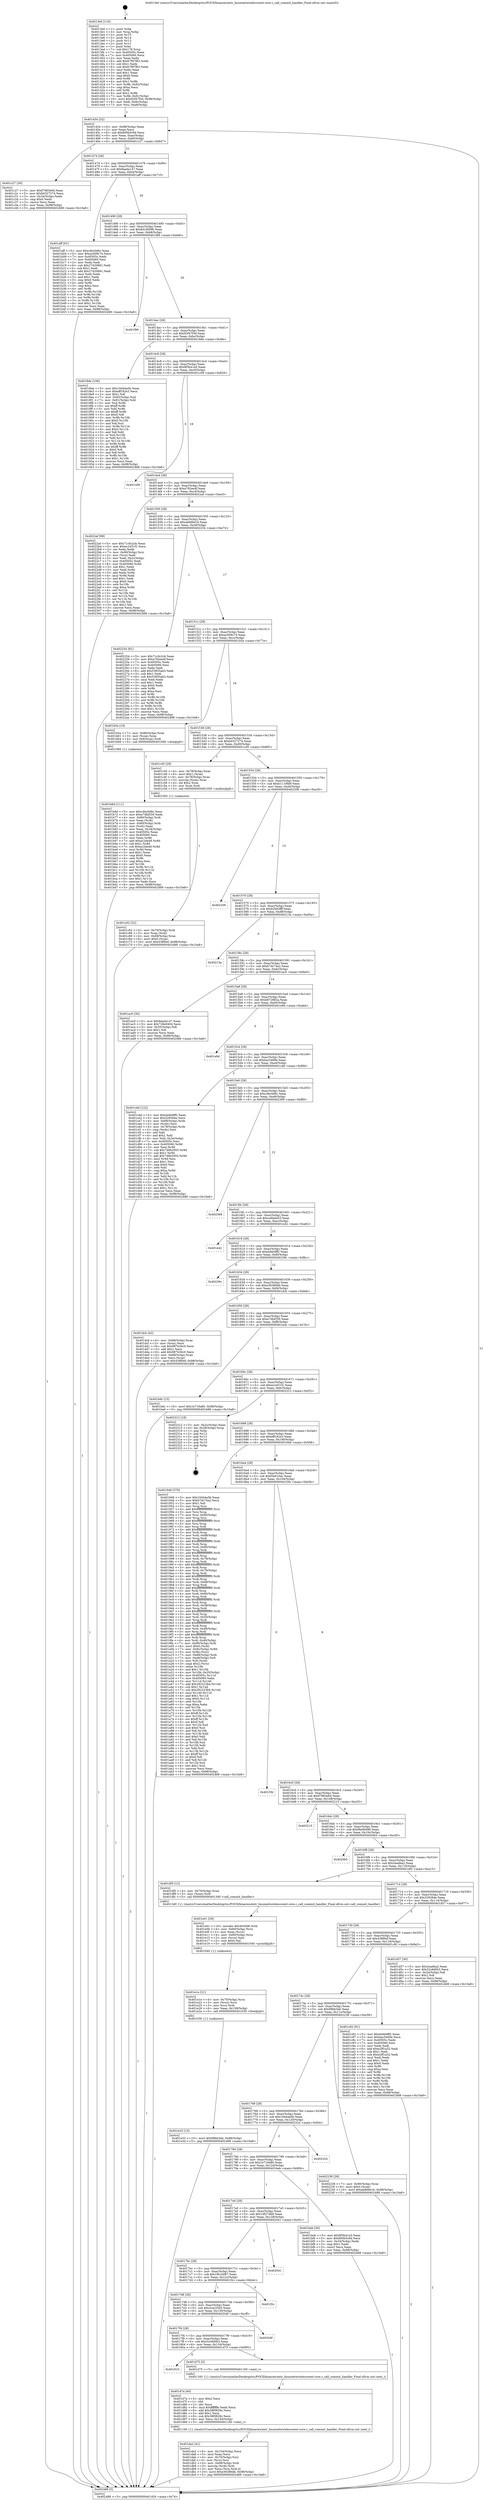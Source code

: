 digraph "0x4013e0" {
  label = "0x4013e0 (/mnt/c/Users/mathe/Desktop/tcc/POCII/binaries/extr_linuxnetwirelesswext-core.c_call_commit_handler_Final-ollvm.out::main(0))"
  labelloc = "t"
  node[shape=record]

  Entry [label="",width=0.3,height=0.3,shape=circle,fillcolor=black,style=filled]
  "0x401454" [label="{
     0x401454 [32]\l
     | [instrs]\l
     &nbsp;&nbsp;0x401454 \<+6\>: mov -0x98(%rbp),%eax\l
     &nbsp;&nbsp;0x40145a \<+2\>: mov %eax,%ecx\l
     &nbsp;&nbsp;0x40145c \<+6\>: sub $0x800b5c9d,%ecx\l
     &nbsp;&nbsp;0x401462 \<+6\>: mov %eax,-0xac(%rbp)\l
     &nbsp;&nbsp;0x401468 \<+6\>: mov %ecx,-0xb0(%rbp)\l
     &nbsp;&nbsp;0x40146e \<+6\>: je 0000000000401c27 \<main+0x847\>\l
  }"]
  "0x401c27" [label="{
     0x401c27 [30]\l
     | [instrs]\l
     &nbsp;&nbsp;0x401c27 \<+5\>: mov $0xf7983e64,%eax\l
     &nbsp;&nbsp;0x401c2c \<+5\>: mov $0xb0327274,%ecx\l
     &nbsp;&nbsp;0x401c31 \<+3\>: mov -0x34(%rbp),%edx\l
     &nbsp;&nbsp;0x401c34 \<+3\>: cmp $0x0,%edx\l
     &nbsp;&nbsp;0x401c37 \<+3\>: cmove %ecx,%eax\l
     &nbsp;&nbsp;0x401c3a \<+6\>: mov %eax,-0x98(%rbp)\l
     &nbsp;&nbsp;0x401c40 \<+5\>: jmp 0000000000402488 \<main+0x10a8\>\l
  }"]
  "0x401474" [label="{
     0x401474 [28]\l
     | [instrs]\l
     &nbsp;&nbsp;0x401474 \<+5\>: jmp 0000000000401479 \<main+0x99\>\l
     &nbsp;&nbsp;0x401479 \<+6\>: mov -0xac(%rbp),%eax\l
     &nbsp;&nbsp;0x40147f \<+5\>: sub $0x8aada147,%eax\l
     &nbsp;&nbsp;0x401484 \<+6\>: mov %eax,-0xb4(%rbp)\l
     &nbsp;&nbsp;0x40148a \<+6\>: je 0000000000401aff \<main+0x71f\>\l
  }"]
  Exit [label="",width=0.3,height=0.3,shape=circle,fillcolor=black,style=filled,peripheries=2]
  "0x401aff" [label="{
     0x401aff [91]\l
     | [instrs]\l
     &nbsp;&nbsp;0x401aff \<+5\>: mov $0xc4bc0d6c,%eax\l
     &nbsp;&nbsp;0x401b04 \<+5\>: mov $0xac009c74,%ecx\l
     &nbsp;&nbsp;0x401b09 \<+7\>: mov 0x40505c,%edx\l
     &nbsp;&nbsp;0x401b10 \<+7\>: mov 0x405060,%esi\l
     &nbsp;&nbsp;0x401b17 \<+2\>: mov %edx,%edi\l
     &nbsp;&nbsp;0x401b19 \<+6\>: sub $0x27420891,%edi\l
     &nbsp;&nbsp;0x401b1f \<+3\>: sub $0x1,%edi\l
     &nbsp;&nbsp;0x401b22 \<+6\>: add $0x27420891,%edi\l
     &nbsp;&nbsp;0x401b28 \<+3\>: imul %edi,%edx\l
     &nbsp;&nbsp;0x401b2b \<+3\>: and $0x1,%edx\l
     &nbsp;&nbsp;0x401b2e \<+3\>: cmp $0x0,%edx\l
     &nbsp;&nbsp;0x401b31 \<+4\>: sete %r8b\l
     &nbsp;&nbsp;0x401b35 \<+3\>: cmp $0xa,%esi\l
     &nbsp;&nbsp;0x401b38 \<+4\>: setl %r9b\l
     &nbsp;&nbsp;0x401b3c \<+3\>: mov %r8b,%r10b\l
     &nbsp;&nbsp;0x401b3f \<+3\>: and %r9b,%r10b\l
     &nbsp;&nbsp;0x401b42 \<+3\>: xor %r9b,%r8b\l
     &nbsp;&nbsp;0x401b45 \<+3\>: or %r8b,%r10b\l
     &nbsp;&nbsp;0x401b48 \<+4\>: test $0x1,%r10b\l
     &nbsp;&nbsp;0x401b4c \<+3\>: cmovne %ecx,%eax\l
     &nbsp;&nbsp;0x401b4f \<+6\>: mov %eax,-0x98(%rbp)\l
     &nbsp;&nbsp;0x401b55 \<+5\>: jmp 0000000000402488 \<main+0x10a8\>\l
  }"]
  "0x401490" [label="{
     0x401490 [28]\l
     | [instrs]\l
     &nbsp;&nbsp;0x401490 \<+5\>: jmp 0000000000401495 \<main+0xb5\>\l
     &nbsp;&nbsp;0x401495 \<+6\>: mov -0xac(%rbp),%eax\l
     &nbsp;&nbsp;0x40149b \<+5\>: sub $0x8d1800f6,%eax\l
     &nbsp;&nbsp;0x4014a0 \<+6\>: mov %eax,-0xb8(%rbp)\l
     &nbsp;&nbsp;0x4014a6 \<+6\>: je 0000000000401f96 \<main+0xbb6\>\l
  }"]
  "0x401e33" [label="{
     0x401e33 [15]\l
     | [instrs]\l
     &nbsp;&nbsp;0x401e33 \<+10\>: movl $0x99bb3ab,-0x98(%rbp)\l
     &nbsp;&nbsp;0x401e3d \<+5\>: jmp 0000000000402488 \<main+0x10a8\>\l
  }"]
  "0x401f96" [label="{
     0x401f96\l
  }", style=dashed]
  "0x4014ac" [label="{
     0x4014ac [28]\l
     | [instrs]\l
     &nbsp;&nbsp;0x4014ac \<+5\>: jmp 00000000004014b1 \<main+0xd1\>\l
     &nbsp;&nbsp;0x4014b1 \<+6\>: mov -0xac(%rbp),%eax\l
     &nbsp;&nbsp;0x4014b7 \<+5\>: sub $0x92f47f3d,%eax\l
     &nbsp;&nbsp;0x4014bc \<+6\>: mov %eax,-0xbc(%rbp)\l
     &nbsp;&nbsp;0x4014c2 \<+6\>: je 00000000004018de \<main+0x4fe\>\l
  }"]
  "0x401e1e" [label="{
     0x401e1e [21]\l
     | [instrs]\l
     &nbsp;&nbsp;0x401e1e \<+4\>: mov -0x70(%rbp),%rcx\l
     &nbsp;&nbsp;0x401e22 \<+3\>: mov (%rcx),%rcx\l
     &nbsp;&nbsp;0x401e25 \<+3\>: mov %rcx,%rdi\l
     &nbsp;&nbsp;0x401e28 \<+6\>: mov %eax,-0x158(%rbp)\l
     &nbsp;&nbsp;0x401e2e \<+5\>: call 0000000000401030 \<free@plt\>\l
     | [calls]\l
     &nbsp;&nbsp;0x401030 \{1\} (unknown)\l
  }"]
  "0x4018de" [label="{
     0x4018de [106]\l
     | [instrs]\l
     &nbsp;&nbsp;0x4018de \<+5\>: mov $0x10d44a5b,%eax\l
     &nbsp;&nbsp;0x4018e3 \<+5\>: mov $0xeff182e3,%ecx\l
     &nbsp;&nbsp;0x4018e8 \<+2\>: mov $0x1,%dl\l
     &nbsp;&nbsp;0x4018ea \<+7\>: mov -0x92(%rbp),%sil\l
     &nbsp;&nbsp;0x4018f1 \<+7\>: mov -0x91(%rbp),%dil\l
     &nbsp;&nbsp;0x4018f8 \<+3\>: mov %sil,%r8b\l
     &nbsp;&nbsp;0x4018fb \<+4\>: xor $0xff,%r8b\l
     &nbsp;&nbsp;0x4018ff \<+3\>: mov %dil,%r9b\l
     &nbsp;&nbsp;0x401902 \<+4\>: xor $0xff,%r9b\l
     &nbsp;&nbsp;0x401906 \<+3\>: xor $0x0,%dl\l
     &nbsp;&nbsp;0x401909 \<+3\>: mov %r8b,%r10b\l
     &nbsp;&nbsp;0x40190c \<+4\>: and $0x0,%r10b\l
     &nbsp;&nbsp;0x401910 \<+3\>: and %dl,%sil\l
     &nbsp;&nbsp;0x401913 \<+3\>: mov %r9b,%r11b\l
     &nbsp;&nbsp;0x401916 \<+4\>: and $0x0,%r11b\l
     &nbsp;&nbsp;0x40191a \<+3\>: and %dl,%dil\l
     &nbsp;&nbsp;0x40191d \<+3\>: or %sil,%r10b\l
     &nbsp;&nbsp;0x401920 \<+3\>: or %dil,%r11b\l
     &nbsp;&nbsp;0x401923 \<+3\>: xor %r11b,%r10b\l
     &nbsp;&nbsp;0x401926 \<+3\>: or %r9b,%r8b\l
     &nbsp;&nbsp;0x401929 \<+4\>: xor $0xff,%r8b\l
     &nbsp;&nbsp;0x40192d \<+3\>: or $0x0,%dl\l
     &nbsp;&nbsp;0x401930 \<+3\>: and %dl,%r8b\l
     &nbsp;&nbsp;0x401933 \<+3\>: or %r8b,%r10b\l
     &nbsp;&nbsp;0x401936 \<+4\>: test $0x1,%r10b\l
     &nbsp;&nbsp;0x40193a \<+3\>: cmovne %ecx,%eax\l
     &nbsp;&nbsp;0x40193d \<+6\>: mov %eax,-0x98(%rbp)\l
     &nbsp;&nbsp;0x401943 \<+5\>: jmp 0000000000402488 \<main+0x10a8\>\l
  }"]
  "0x4014c8" [label="{
     0x4014c8 [28]\l
     | [instrs]\l
     &nbsp;&nbsp;0x4014c8 \<+5\>: jmp 00000000004014cd \<main+0xed\>\l
     &nbsp;&nbsp;0x4014cd \<+6\>: mov -0xac(%rbp),%eax\l
     &nbsp;&nbsp;0x4014d3 \<+5\>: sub $0x9f3b41a5,%eax\l
     &nbsp;&nbsp;0x4014d8 \<+6\>: mov %eax,-0xc0(%rbp)\l
     &nbsp;&nbsp;0x4014de \<+6\>: je 0000000000401c09 \<main+0x829\>\l
  }"]
  "0x402488" [label="{
     0x402488 [5]\l
     | [instrs]\l
     &nbsp;&nbsp;0x402488 \<+5\>: jmp 0000000000401454 \<main+0x74\>\l
  }"]
  "0x4013e0" [label="{
     0x4013e0 [116]\l
     | [instrs]\l
     &nbsp;&nbsp;0x4013e0 \<+1\>: push %rbp\l
     &nbsp;&nbsp;0x4013e1 \<+3\>: mov %rsp,%rbp\l
     &nbsp;&nbsp;0x4013e4 \<+2\>: push %r15\l
     &nbsp;&nbsp;0x4013e6 \<+2\>: push %r14\l
     &nbsp;&nbsp;0x4013e8 \<+2\>: push %r13\l
     &nbsp;&nbsp;0x4013ea \<+2\>: push %r12\l
     &nbsp;&nbsp;0x4013ec \<+1\>: push %rbx\l
     &nbsp;&nbsp;0x4013ed \<+7\>: sub $0x178,%rsp\l
     &nbsp;&nbsp;0x4013f4 \<+7\>: mov 0x40505c,%eax\l
     &nbsp;&nbsp;0x4013fb \<+7\>: mov 0x405060,%ecx\l
     &nbsp;&nbsp;0x401402 \<+2\>: mov %eax,%edx\l
     &nbsp;&nbsp;0x401404 \<+6\>: add $0xb7f97f63,%edx\l
     &nbsp;&nbsp;0x40140a \<+3\>: sub $0x1,%edx\l
     &nbsp;&nbsp;0x40140d \<+6\>: sub $0xb7f97f63,%edx\l
     &nbsp;&nbsp;0x401413 \<+3\>: imul %edx,%eax\l
     &nbsp;&nbsp;0x401416 \<+3\>: and $0x1,%eax\l
     &nbsp;&nbsp;0x401419 \<+3\>: cmp $0x0,%eax\l
     &nbsp;&nbsp;0x40141c \<+4\>: sete %r8b\l
     &nbsp;&nbsp;0x401420 \<+4\>: and $0x1,%r8b\l
     &nbsp;&nbsp;0x401424 \<+7\>: mov %r8b,-0x92(%rbp)\l
     &nbsp;&nbsp;0x40142b \<+3\>: cmp $0xa,%ecx\l
     &nbsp;&nbsp;0x40142e \<+4\>: setl %r8b\l
     &nbsp;&nbsp;0x401432 \<+4\>: and $0x1,%r8b\l
     &nbsp;&nbsp;0x401436 \<+7\>: mov %r8b,-0x91(%rbp)\l
     &nbsp;&nbsp;0x40143d \<+10\>: movl $0x92f47f3d,-0x98(%rbp)\l
     &nbsp;&nbsp;0x401447 \<+6\>: mov %edi,-0x9c(%rbp)\l
     &nbsp;&nbsp;0x40144d \<+7\>: mov %rsi,-0xa8(%rbp)\l
  }"]
  "0x401e01" [label="{
     0x401e01 [29]\l
     | [instrs]\l
     &nbsp;&nbsp;0x401e01 \<+10\>: movabs $0x4030d6,%rdi\l
     &nbsp;&nbsp;0x401e0b \<+4\>: mov -0x60(%rbp),%rcx\l
     &nbsp;&nbsp;0x401e0f \<+2\>: mov %eax,(%rcx)\l
     &nbsp;&nbsp;0x401e11 \<+4\>: mov -0x60(%rbp),%rcx\l
     &nbsp;&nbsp;0x401e15 \<+2\>: mov (%rcx),%esi\l
     &nbsp;&nbsp;0x401e17 \<+2\>: mov $0x0,%al\l
     &nbsp;&nbsp;0x401e19 \<+5\>: call 0000000000401040 \<printf@plt\>\l
     | [calls]\l
     &nbsp;&nbsp;0x401040 \{1\} (unknown)\l
  }"]
  "0x401c09" [label="{
     0x401c09\l
  }", style=dashed]
  "0x4014e4" [label="{
     0x4014e4 [28]\l
     | [instrs]\l
     &nbsp;&nbsp;0x4014e4 \<+5\>: jmp 00000000004014e9 \<main+0x109\>\l
     &nbsp;&nbsp;0x4014e9 \<+6\>: mov -0xac(%rbp),%eax\l
     &nbsp;&nbsp;0x4014ef \<+5\>: sub $0xa792ee4f,%eax\l
     &nbsp;&nbsp;0x4014f4 \<+6\>: mov %eax,-0xc4(%rbp)\l
     &nbsp;&nbsp;0x4014fa \<+6\>: je 00000000004022af \<main+0xecf\>\l
  }"]
  "0x401da2" [label="{
     0x401da2 [41]\l
     | [instrs]\l
     &nbsp;&nbsp;0x401da2 \<+6\>: mov -0x154(%rbp),%ecx\l
     &nbsp;&nbsp;0x401da8 \<+3\>: imul %eax,%ecx\l
     &nbsp;&nbsp;0x401dab \<+4\>: mov -0x70(%rbp),%rsi\l
     &nbsp;&nbsp;0x401daf \<+3\>: mov (%rsi),%rsi\l
     &nbsp;&nbsp;0x401db2 \<+4\>: mov -0x68(%rbp),%rdi\l
     &nbsp;&nbsp;0x401db6 \<+3\>: movslq (%rdi),%rdi\l
     &nbsp;&nbsp;0x401db9 \<+3\>: mov %ecx,(%rsi,%rdi,4)\l
     &nbsp;&nbsp;0x401dbc \<+10\>: movl $0xe36386db,-0x98(%rbp)\l
     &nbsp;&nbsp;0x401dc6 \<+5\>: jmp 0000000000402488 \<main+0x10a8\>\l
  }"]
  "0x4022af" [label="{
     0x4022af [99]\l
     | [instrs]\l
     &nbsp;&nbsp;0x4022af \<+5\>: mov $0x71c0c2cb,%eax\l
     &nbsp;&nbsp;0x4022b4 \<+5\>: mov $0xec2451f1,%ecx\l
     &nbsp;&nbsp;0x4022b9 \<+2\>: xor %edx,%edx\l
     &nbsp;&nbsp;0x4022bb \<+7\>: mov -0x90(%rbp),%rsi\l
     &nbsp;&nbsp;0x4022c2 \<+2\>: mov (%rsi),%edi\l
     &nbsp;&nbsp;0x4022c4 \<+3\>: mov %edi,-0x2c(%rbp)\l
     &nbsp;&nbsp;0x4022c7 \<+7\>: mov 0x40505c,%edi\l
     &nbsp;&nbsp;0x4022ce \<+8\>: mov 0x405060,%r8d\l
     &nbsp;&nbsp;0x4022d6 \<+3\>: sub $0x1,%edx\l
     &nbsp;&nbsp;0x4022d9 \<+3\>: mov %edi,%r9d\l
     &nbsp;&nbsp;0x4022dc \<+3\>: add %edx,%r9d\l
     &nbsp;&nbsp;0x4022df \<+4\>: imul %r9d,%edi\l
     &nbsp;&nbsp;0x4022e3 \<+3\>: and $0x1,%edi\l
     &nbsp;&nbsp;0x4022e6 \<+3\>: cmp $0x0,%edi\l
     &nbsp;&nbsp;0x4022e9 \<+4\>: sete %r10b\l
     &nbsp;&nbsp;0x4022ed \<+4\>: cmp $0xa,%r8d\l
     &nbsp;&nbsp;0x4022f1 \<+4\>: setl %r11b\l
     &nbsp;&nbsp;0x4022f5 \<+3\>: mov %r10b,%bl\l
     &nbsp;&nbsp;0x4022f8 \<+3\>: and %r11b,%bl\l
     &nbsp;&nbsp;0x4022fb \<+3\>: xor %r11b,%r10b\l
     &nbsp;&nbsp;0x4022fe \<+3\>: or %r10b,%bl\l
     &nbsp;&nbsp;0x402301 \<+3\>: test $0x1,%bl\l
     &nbsp;&nbsp;0x402304 \<+3\>: cmovne %ecx,%eax\l
     &nbsp;&nbsp;0x402307 \<+6\>: mov %eax,-0x98(%rbp)\l
     &nbsp;&nbsp;0x40230d \<+5\>: jmp 0000000000402488 \<main+0x10a8\>\l
  }"]
  "0x401500" [label="{
     0x401500 [28]\l
     | [instrs]\l
     &nbsp;&nbsp;0x401500 \<+5\>: jmp 0000000000401505 \<main+0x125\>\l
     &nbsp;&nbsp;0x401505 \<+6\>: mov -0xac(%rbp),%eax\l
     &nbsp;&nbsp;0x40150b \<+5\>: sub $0xab8d9e16,%eax\l
     &nbsp;&nbsp;0x401510 \<+6\>: mov %eax,-0xc8(%rbp)\l
     &nbsp;&nbsp;0x401516 \<+6\>: je 0000000000402254 \<main+0xe74\>\l
  }"]
  "0x401d7a" [label="{
     0x401d7a [40]\l
     | [instrs]\l
     &nbsp;&nbsp;0x401d7a \<+5\>: mov $0x2,%ecx\l
     &nbsp;&nbsp;0x401d7f \<+1\>: cltd\l
     &nbsp;&nbsp;0x401d80 \<+2\>: idiv %ecx\l
     &nbsp;&nbsp;0x401d82 \<+6\>: imul $0xfffffffe,%edx,%ecx\l
     &nbsp;&nbsp;0x401d88 \<+6\>: add $0x38f0829c,%ecx\l
     &nbsp;&nbsp;0x401d8e \<+3\>: add $0x1,%ecx\l
     &nbsp;&nbsp;0x401d91 \<+6\>: sub $0x38f0829c,%ecx\l
     &nbsp;&nbsp;0x401d97 \<+6\>: mov %ecx,-0x154(%rbp)\l
     &nbsp;&nbsp;0x401d9d \<+5\>: call 0000000000401160 \<next_i\>\l
     | [calls]\l
     &nbsp;&nbsp;0x401160 \{1\} (/mnt/c/Users/mathe/Desktop/tcc/POCII/binaries/extr_linuxnetwirelesswext-core.c_call_commit_handler_Final-ollvm.out::next_i)\l
  }"]
  "0x402254" [label="{
     0x402254 [91]\l
     | [instrs]\l
     &nbsp;&nbsp;0x402254 \<+5\>: mov $0x71c0c2cb,%eax\l
     &nbsp;&nbsp;0x402259 \<+5\>: mov $0xa792ee4f,%ecx\l
     &nbsp;&nbsp;0x40225e \<+7\>: mov 0x40505c,%edx\l
     &nbsp;&nbsp;0x402265 \<+7\>: mov 0x405060,%esi\l
     &nbsp;&nbsp;0x40226c \<+2\>: mov %edx,%edi\l
     &nbsp;&nbsp;0x40226e \<+6\>: add $0x53855ab3,%edi\l
     &nbsp;&nbsp;0x402274 \<+3\>: sub $0x1,%edi\l
     &nbsp;&nbsp;0x402277 \<+6\>: sub $0x53855ab3,%edi\l
     &nbsp;&nbsp;0x40227d \<+3\>: imul %edi,%edx\l
     &nbsp;&nbsp;0x402280 \<+3\>: and $0x1,%edx\l
     &nbsp;&nbsp;0x402283 \<+3\>: cmp $0x0,%edx\l
     &nbsp;&nbsp;0x402286 \<+4\>: sete %r8b\l
     &nbsp;&nbsp;0x40228a \<+3\>: cmp $0xa,%esi\l
     &nbsp;&nbsp;0x40228d \<+4\>: setl %r9b\l
     &nbsp;&nbsp;0x402291 \<+3\>: mov %r8b,%r10b\l
     &nbsp;&nbsp;0x402294 \<+3\>: and %r9b,%r10b\l
     &nbsp;&nbsp;0x402297 \<+3\>: xor %r9b,%r8b\l
     &nbsp;&nbsp;0x40229a \<+3\>: or %r8b,%r10b\l
     &nbsp;&nbsp;0x40229d \<+4\>: test $0x1,%r10b\l
     &nbsp;&nbsp;0x4022a1 \<+3\>: cmovne %ecx,%eax\l
     &nbsp;&nbsp;0x4022a4 \<+6\>: mov %eax,-0x98(%rbp)\l
     &nbsp;&nbsp;0x4022aa \<+5\>: jmp 0000000000402488 \<main+0x10a8\>\l
  }"]
  "0x40151c" [label="{
     0x40151c [28]\l
     | [instrs]\l
     &nbsp;&nbsp;0x40151c \<+5\>: jmp 0000000000401521 \<main+0x141\>\l
     &nbsp;&nbsp;0x401521 \<+6\>: mov -0xac(%rbp),%eax\l
     &nbsp;&nbsp;0x401527 \<+5\>: sub $0xac009c74,%eax\l
     &nbsp;&nbsp;0x40152c \<+6\>: mov %eax,-0xcc(%rbp)\l
     &nbsp;&nbsp;0x401532 \<+6\>: je 0000000000401b5a \<main+0x77a\>\l
  }"]
  "0x401810" [label="{
     0x401810\l
  }", style=dashed]
  "0x401b5a" [label="{
     0x401b5a [19]\l
     | [instrs]\l
     &nbsp;&nbsp;0x401b5a \<+7\>: mov -0x88(%rbp),%rax\l
     &nbsp;&nbsp;0x401b61 \<+3\>: mov (%rax),%rax\l
     &nbsp;&nbsp;0x401b64 \<+4\>: mov 0x8(%rax),%rdi\l
     &nbsp;&nbsp;0x401b68 \<+5\>: call 0000000000401060 \<atoi@plt\>\l
     | [calls]\l
     &nbsp;&nbsp;0x401060 \{1\} (unknown)\l
  }"]
  "0x401538" [label="{
     0x401538 [28]\l
     | [instrs]\l
     &nbsp;&nbsp;0x401538 \<+5\>: jmp 000000000040153d \<main+0x15d\>\l
     &nbsp;&nbsp;0x40153d \<+6\>: mov -0xac(%rbp),%eax\l
     &nbsp;&nbsp;0x401543 \<+5\>: sub $0xb0327274,%eax\l
     &nbsp;&nbsp;0x401548 \<+6\>: mov %eax,-0xd0(%rbp)\l
     &nbsp;&nbsp;0x40154e \<+6\>: je 0000000000401c45 \<main+0x865\>\l
  }"]
  "0x401d75" [label="{
     0x401d75 [5]\l
     | [instrs]\l
     &nbsp;&nbsp;0x401d75 \<+5\>: call 0000000000401160 \<next_i\>\l
     | [calls]\l
     &nbsp;&nbsp;0x401160 \{1\} (/mnt/c/Users/mathe/Desktop/tcc/POCII/binaries/extr_linuxnetwirelesswext-core.c_call_commit_handler_Final-ollvm.out::next_i)\l
  }"]
  "0x401c45" [label="{
     0x401c45 [29]\l
     | [instrs]\l
     &nbsp;&nbsp;0x401c45 \<+4\>: mov -0x78(%rbp),%rax\l
     &nbsp;&nbsp;0x401c49 \<+6\>: movl $0x1,(%rax)\l
     &nbsp;&nbsp;0x401c4f \<+4\>: mov -0x78(%rbp),%rax\l
     &nbsp;&nbsp;0x401c53 \<+3\>: movslq (%rax),%rax\l
     &nbsp;&nbsp;0x401c56 \<+4\>: shl $0x2,%rax\l
     &nbsp;&nbsp;0x401c5a \<+3\>: mov %rax,%rdi\l
     &nbsp;&nbsp;0x401c5d \<+5\>: call 0000000000401050 \<malloc@plt\>\l
     | [calls]\l
     &nbsp;&nbsp;0x401050 \{1\} (unknown)\l
  }"]
  "0x401554" [label="{
     0x401554 [28]\l
     | [instrs]\l
     &nbsp;&nbsp;0x401554 \<+5\>: jmp 0000000000401559 \<main+0x179\>\l
     &nbsp;&nbsp;0x401559 \<+6\>: mov -0xac(%rbp),%eax\l
     &nbsp;&nbsp;0x40155f \<+5\>: sub $0xb1119fd9,%eax\l
     &nbsp;&nbsp;0x401564 \<+6\>: mov %eax,-0xd4(%rbp)\l
     &nbsp;&nbsp;0x40156a \<+6\>: je 0000000000402206 \<main+0xe26\>\l
  }"]
  "0x4017f4" [label="{
     0x4017f4 [28]\l
     | [instrs]\l
     &nbsp;&nbsp;0x4017f4 \<+5\>: jmp 00000000004017f9 \<main+0x419\>\l
     &nbsp;&nbsp;0x4017f9 \<+6\>: mov -0xac(%rbp),%eax\l
     &nbsp;&nbsp;0x4017ff \<+5\>: sub $0x32c8d0b3,%eax\l
     &nbsp;&nbsp;0x401804 \<+6\>: mov %eax,-0x134(%rbp)\l
     &nbsp;&nbsp;0x40180a \<+6\>: je 0000000000401d75 \<main+0x995\>\l
  }"]
  "0x402206" [label="{
     0x402206\l
  }", style=dashed]
  "0x401570" [label="{
     0x401570 [28]\l
     | [instrs]\l
     &nbsp;&nbsp;0x401570 \<+5\>: jmp 0000000000401575 \<main+0x195\>\l
     &nbsp;&nbsp;0x401575 \<+6\>: mov -0xac(%rbp),%eax\l
     &nbsp;&nbsp;0x40157b \<+5\>: sub $0xb2b92fff,%eax\l
     &nbsp;&nbsp;0x401580 \<+6\>: mov %eax,-0xd8(%rbp)\l
     &nbsp;&nbsp;0x401586 \<+6\>: je 000000000040213a \<main+0xd5a\>\l
  }"]
  "0x4020df" [label="{
     0x4020df\l
  }", style=dashed]
  "0x40213a" [label="{
     0x40213a\l
  }", style=dashed]
  "0x40158c" [label="{
     0x40158c [28]\l
     | [instrs]\l
     &nbsp;&nbsp;0x40158c \<+5\>: jmp 0000000000401591 \<main+0x1b1\>\l
     &nbsp;&nbsp;0x401591 \<+6\>: mov -0xac(%rbp),%eax\l
     &nbsp;&nbsp;0x401597 \<+5\>: sub $0xb7dc74a2,%eax\l
     &nbsp;&nbsp;0x40159c \<+6\>: mov %eax,-0xdc(%rbp)\l
     &nbsp;&nbsp;0x4015a2 \<+6\>: je 0000000000401ac0 \<main+0x6e0\>\l
  }"]
  "0x4017d8" [label="{
     0x4017d8 [28]\l
     | [instrs]\l
     &nbsp;&nbsp;0x4017d8 \<+5\>: jmp 00000000004017dd \<main+0x3fd\>\l
     &nbsp;&nbsp;0x4017dd \<+6\>: mov -0xac(%rbp),%eax\l
     &nbsp;&nbsp;0x4017e3 \<+5\>: sub $0x2cac25d3,%eax\l
     &nbsp;&nbsp;0x4017e8 \<+6\>: mov %eax,-0x130(%rbp)\l
     &nbsp;&nbsp;0x4017ee \<+6\>: je 00000000004020df \<main+0xcff\>\l
  }"]
  "0x401ac0" [label="{
     0x401ac0 [30]\l
     | [instrs]\l
     &nbsp;&nbsp;0x401ac0 \<+5\>: mov $0x8aada147,%eax\l
     &nbsp;&nbsp;0x401ac5 \<+5\>: mov $0x728e0404,%ecx\l
     &nbsp;&nbsp;0x401aca \<+3\>: mov -0x35(%rbp),%dl\l
     &nbsp;&nbsp;0x401acd \<+3\>: test $0x1,%dl\l
     &nbsp;&nbsp;0x401ad0 \<+3\>: cmovne %ecx,%eax\l
     &nbsp;&nbsp;0x401ad3 \<+6\>: mov %eax,-0x98(%rbp)\l
     &nbsp;&nbsp;0x401ad9 \<+5\>: jmp 0000000000402488 \<main+0x10a8\>\l
  }"]
  "0x4015a8" [label="{
     0x4015a8 [28]\l
     | [instrs]\l
     &nbsp;&nbsp;0x4015a8 \<+5\>: jmp 00000000004015ad \<main+0x1cd\>\l
     &nbsp;&nbsp;0x4015ad \<+6\>: mov -0xac(%rbp),%eax\l
     &nbsp;&nbsp;0x4015b3 \<+5\>: sub $0xb872882a,%eax\l
     &nbsp;&nbsp;0x4015b8 \<+6\>: mov %eax,-0xe0(%rbp)\l
     &nbsp;&nbsp;0x4015be \<+6\>: je 0000000000401e9d \<main+0xabd\>\l
  }"]
  "0x401f2c" [label="{
     0x401f2c\l
  }", style=dashed]
  "0x401e9d" [label="{
     0x401e9d\l
  }", style=dashed]
  "0x4015c4" [label="{
     0x4015c4 [28]\l
     | [instrs]\l
     &nbsp;&nbsp;0x4015c4 \<+5\>: jmp 00000000004015c9 \<main+0x1e9\>\l
     &nbsp;&nbsp;0x4015c9 \<+6\>: mov -0xac(%rbp),%eax\l
     &nbsp;&nbsp;0x4015cf \<+5\>: sub $0xbac5469e,%eax\l
     &nbsp;&nbsp;0x4015d4 \<+6\>: mov %eax,-0xe4(%rbp)\l
     &nbsp;&nbsp;0x4015da \<+6\>: je 0000000000401cdd \<main+0x8fd\>\l
  }"]
  "0x4017bc" [label="{
     0x4017bc [28]\l
     | [instrs]\l
     &nbsp;&nbsp;0x4017bc \<+5\>: jmp 00000000004017c1 \<main+0x3e1\>\l
     &nbsp;&nbsp;0x4017c1 \<+6\>: mov -0xac(%rbp),%eax\l
     &nbsp;&nbsp;0x4017c7 \<+5\>: sub $0x1fb1b087,%eax\l
     &nbsp;&nbsp;0x4017cc \<+6\>: mov %eax,-0x12c(%rbp)\l
     &nbsp;&nbsp;0x4017d2 \<+6\>: je 0000000000401f2c \<main+0xb4c\>\l
  }"]
  "0x401cdd" [label="{
     0x401cdd [122]\l
     | [instrs]\l
     &nbsp;&nbsp;0x401cdd \<+5\>: mov $0xdd4b9ff2,%eax\l
     &nbsp;&nbsp;0x401ce2 \<+5\>: mov $0x329384e,%ecx\l
     &nbsp;&nbsp;0x401ce7 \<+4\>: mov -0x68(%rbp),%rdx\l
     &nbsp;&nbsp;0x401ceb \<+2\>: mov (%rdx),%esi\l
     &nbsp;&nbsp;0x401ced \<+4\>: mov -0x78(%rbp),%rdx\l
     &nbsp;&nbsp;0x401cf1 \<+2\>: cmp (%rdx),%esi\l
     &nbsp;&nbsp;0x401cf3 \<+4\>: setl %dil\l
     &nbsp;&nbsp;0x401cf7 \<+4\>: and $0x1,%dil\l
     &nbsp;&nbsp;0x401cfb \<+4\>: mov %dil,-0x2e(%rbp)\l
     &nbsp;&nbsp;0x401cff \<+7\>: mov 0x40505c,%esi\l
     &nbsp;&nbsp;0x401d06 \<+8\>: mov 0x405060,%r8d\l
     &nbsp;&nbsp;0x401d0e \<+3\>: mov %esi,%r9d\l
     &nbsp;&nbsp;0x401d11 \<+7\>: sub $0x748b2955,%r9d\l
     &nbsp;&nbsp;0x401d18 \<+4\>: sub $0x1,%r9d\l
     &nbsp;&nbsp;0x401d1c \<+7\>: add $0x748b2955,%r9d\l
     &nbsp;&nbsp;0x401d23 \<+4\>: imul %r9d,%esi\l
     &nbsp;&nbsp;0x401d27 \<+3\>: and $0x1,%esi\l
     &nbsp;&nbsp;0x401d2a \<+3\>: cmp $0x0,%esi\l
     &nbsp;&nbsp;0x401d2d \<+4\>: sete %dil\l
     &nbsp;&nbsp;0x401d31 \<+4\>: cmp $0xa,%r8d\l
     &nbsp;&nbsp;0x401d35 \<+4\>: setl %r10b\l
     &nbsp;&nbsp;0x401d39 \<+3\>: mov %dil,%r11b\l
     &nbsp;&nbsp;0x401d3c \<+3\>: and %r10b,%r11b\l
     &nbsp;&nbsp;0x401d3f \<+3\>: xor %r10b,%dil\l
     &nbsp;&nbsp;0x401d42 \<+3\>: or %dil,%r11b\l
     &nbsp;&nbsp;0x401d45 \<+4\>: test $0x1,%r11b\l
     &nbsp;&nbsp;0x401d49 \<+3\>: cmovne %ecx,%eax\l
     &nbsp;&nbsp;0x401d4c \<+6\>: mov %eax,-0x98(%rbp)\l
     &nbsp;&nbsp;0x401d52 \<+5\>: jmp 0000000000402488 \<main+0x10a8\>\l
  }"]
  "0x4015e0" [label="{
     0x4015e0 [28]\l
     | [instrs]\l
     &nbsp;&nbsp;0x4015e0 \<+5\>: jmp 00000000004015e5 \<main+0x205\>\l
     &nbsp;&nbsp;0x4015e5 \<+6\>: mov -0xac(%rbp),%eax\l
     &nbsp;&nbsp;0x4015eb \<+5\>: sub $0xc4bc0d6c,%eax\l
     &nbsp;&nbsp;0x4015f0 \<+6\>: mov %eax,-0xe8(%rbp)\l
     &nbsp;&nbsp;0x4015f6 \<+6\>: je 0000000000402369 \<main+0xf89\>\l
  }"]
  "0x402041" [label="{
     0x402041\l
  }", style=dashed]
  "0x402369" [label="{
     0x402369\l
  }", style=dashed]
  "0x4015fc" [label="{
     0x4015fc [28]\l
     | [instrs]\l
     &nbsp;&nbsp;0x4015fc \<+5\>: jmp 0000000000401601 \<main+0x221\>\l
     &nbsp;&nbsp;0x401601 \<+6\>: mov -0xac(%rbp),%eax\l
     &nbsp;&nbsp;0x401607 \<+5\>: sub $0xce6bda53,%eax\l
     &nbsp;&nbsp;0x40160c \<+6\>: mov %eax,-0xec(%rbp)\l
     &nbsp;&nbsp;0x401612 \<+6\>: je 0000000000401e42 \<main+0xa62\>\l
  }"]
  "0x401c62" [label="{
     0x401c62 [32]\l
     | [instrs]\l
     &nbsp;&nbsp;0x401c62 \<+4\>: mov -0x70(%rbp),%rdi\l
     &nbsp;&nbsp;0x401c66 \<+3\>: mov %rax,(%rdi)\l
     &nbsp;&nbsp;0x401c69 \<+4\>: mov -0x68(%rbp),%rax\l
     &nbsp;&nbsp;0x401c6d \<+6\>: movl $0x0,(%rax)\l
     &nbsp;&nbsp;0x401c73 \<+10\>: movl $0x438f0ef,-0x98(%rbp)\l
     &nbsp;&nbsp;0x401c7d \<+5\>: jmp 0000000000402488 \<main+0x10a8\>\l
  }"]
  "0x401e42" [label="{
     0x401e42\l
  }", style=dashed]
  "0x401618" [label="{
     0x401618 [28]\l
     | [instrs]\l
     &nbsp;&nbsp;0x401618 \<+5\>: jmp 000000000040161d \<main+0x23d\>\l
     &nbsp;&nbsp;0x40161d \<+6\>: mov -0xac(%rbp),%eax\l
     &nbsp;&nbsp;0x401623 \<+5\>: sub $0xdd4b9ff2,%eax\l
     &nbsp;&nbsp;0x401628 \<+6\>: mov %eax,-0xf0(%rbp)\l
     &nbsp;&nbsp;0x40162e \<+6\>: je 000000000040239c \<main+0xfbc\>\l
  }"]
  "0x4017a0" [label="{
     0x4017a0 [28]\l
     | [instrs]\l
     &nbsp;&nbsp;0x4017a0 \<+5\>: jmp 00000000004017a5 \<main+0x3c5\>\l
     &nbsp;&nbsp;0x4017a5 \<+6\>: mov -0xac(%rbp),%eax\l
     &nbsp;&nbsp;0x4017ab \<+5\>: sub $0x1df27468,%eax\l
     &nbsp;&nbsp;0x4017b0 \<+6\>: mov %eax,-0x128(%rbp)\l
     &nbsp;&nbsp;0x4017b6 \<+6\>: je 0000000000402041 \<main+0xc61\>\l
  }"]
  "0x40239c" [label="{
     0x40239c\l
  }", style=dashed]
  "0x401634" [label="{
     0x401634 [28]\l
     | [instrs]\l
     &nbsp;&nbsp;0x401634 \<+5\>: jmp 0000000000401639 \<main+0x259\>\l
     &nbsp;&nbsp;0x401639 \<+6\>: mov -0xac(%rbp),%eax\l
     &nbsp;&nbsp;0x40163f \<+5\>: sub $0xe36386db,%eax\l
     &nbsp;&nbsp;0x401644 \<+6\>: mov %eax,-0xf4(%rbp)\l
     &nbsp;&nbsp;0x40164a \<+6\>: je 0000000000401dcb \<main+0x9eb\>\l
  }"]
  "0x401beb" [label="{
     0x401beb [30]\l
     | [instrs]\l
     &nbsp;&nbsp;0x401beb \<+5\>: mov $0x9f3b41a5,%eax\l
     &nbsp;&nbsp;0x401bf0 \<+5\>: mov $0x800b5c9d,%ecx\l
     &nbsp;&nbsp;0x401bf5 \<+3\>: mov -0x34(%rbp),%edx\l
     &nbsp;&nbsp;0x401bf8 \<+3\>: cmp $0x1,%edx\l
     &nbsp;&nbsp;0x401bfb \<+3\>: cmovl %ecx,%eax\l
     &nbsp;&nbsp;0x401bfe \<+6\>: mov %eax,-0x98(%rbp)\l
     &nbsp;&nbsp;0x401c04 \<+5\>: jmp 0000000000402488 \<main+0x10a8\>\l
  }"]
  "0x401dcb" [label="{
     0x401dcb [42]\l
     | [instrs]\l
     &nbsp;&nbsp;0x401dcb \<+4\>: mov -0x68(%rbp),%rax\l
     &nbsp;&nbsp;0x401dcf \<+2\>: mov (%rax),%ecx\l
     &nbsp;&nbsp;0x401dd1 \<+6\>: sub $0x987b36c0,%ecx\l
     &nbsp;&nbsp;0x401dd7 \<+3\>: add $0x1,%ecx\l
     &nbsp;&nbsp;0x401dda \<+6\>: add $0x987b36c0,%ecx\l
     &nbsp;&nbsp;0x401de0 \<+4\>: mov -0x68(%rbp),%rax\l
     &nbsp;&nbsp;0x401de4 \<+2\>: mov %ecx,(%rax)\l
     &nbsp;&nbsp;0x401de6 \<+10\>: movl $0x438f0ef,-0x98(%rbp)\l
     &nbsp;&nbsp;0x401df0 \<+5\>: jmp 0000000000402488 \<main+0x10a8\>\l
  }"]
  "0x401650" [label="{
     0x401650 [28]\l
     | [instrs]\l
     &nbsp;&nbsp;0x401650 \<+5\>: jmp 0000000000401655 \<main+0x275\>\l
     &nbsp;&nbsp;0x401655 \<+6\>: mov -0xac(%rbp),%eax\l
     &nbsp;&nbsp;0x40165b \<+5\>: sub $0xe7dbf259,%eax\l
     &nbsp;&nbsp;0x401660 \<+6\>: mov %eax,-0xf8(%rbp)\l
     &nbsp;&nbsp;0x401666 \<+6\>: je 0000000000401bdc \<main+0x7fc\>\l
  }"]
  "0x401784" [label="{
     0x401784 [28]\l
     | [instrs]\l
     &nbsp;&nbsp;0x401784 \<+5\>: jmp 0000000000401789 \<main+0x3a9\>\l
     &nbsp;&nbsp;0x401789 \<+6\>: mov -0xac(%rbp),%eax\l
     &nbsp;&nbsp;0x40178f \<+5\>: sub $0x1b719a80,%eax\l
     &nbsp;&nbsp;0x401794 \<+6\>: mov %eax,-0x124(%rbp)\l
     &nbsp;&nbsp;0x40179a \<+6\>: je 0000000000401beb \<main+0x80b\>\l
  }"]
  "0x401bdc" [label="{
     0x401bdc [15]\l
     | [instrs]\l
     &nbsp;&nbsp;0x401bdc \<+10\>: movl $0x1b719a80,-0x98(%rbp)\l
     &nbsp;&nbsp;0x401be6 \<+5\>: jmp 0000000000402488 \<main+0x10a8\>\l
  }"]
  "0x40166c" [label="{
     0x40166c [28]\l
     | [instrs]\l
     &nbsp;&nbsp;0x40166c \<+5\>: jmp 0000000000401671 \<main+0x291\>\l
     &nbsp;&nbsp;0x401671 \<+6\>: mov -0xac(%rbp),%eax\l
     &nbsp;&nbsp;0x401677 \<+5\>: sub $0xec2451f1,%eax\l
     &nbsp;&nbsp;0x40167c \<+6\>: mov %eax,-0xfc(%rbp)\l
     &nbsp;&nbsp;0x401682 \<+6\>: je 0000000000402312 \<main+0xf32\>\l
  }"]
  "0x402324" [label="{
     0x402324\l
  }", style=dashed]
  "0x402312" [label="{
     0x402312 [18]\l
     | [instrs]\l
     &nbsp;&nbsp;0x402312 \<+3\>: mov -0x2c(%rbp),%eax\l
     &nbsp;&nbsp;0x402315 \<+4\>: lea -0x28(%rbp),%rsp\l
     &nbsp;&nbsp;0x402319 \<+1\>: pop %rbx\l
     &nbsp;&nbsp;0x40231a \<+2\>: pop %r12\l
     &nbsp;&nbsp;0x40231c \<+2\>: pop %r13\l
     &nbsp;&nbsp;0x40231e \<+2\>: pop %r14\l
     &nbsp;&nbsp;0x402320 \<+2\>: pop %r15\l
     &nbsp;&nbsp;0x402322 \<+1\>: pop %rbp\l
     &nbsp;&nbsp;0x402323 \<+1\>: ret\l
  }"]
  "0x401688" [label="{
     0x401688 [28]\l
     | [instrs]\l
     &nbsp;&nbsp;0x401688 \<+5\>: jmp 000000000040168d \<main+0x2ad\>\l
     &nbsp;&nbsp;0x40168d \<+6\>: mov -0xac(%rbp),%eax\l
     &nbsp;&nbsp;0x401693 \<+5\>: sub $0xeff182e3,%eax\l
     &nbsp;&nbsp;0x401698 \<+6\>: mov %eax,-0x100(%rbp)\l
     &nbsp;&nbsp;0x40169e \<+6\>: je 0000000000401948 \<main+0x568\>\l
  }"]
  "0x401768" [label="{
     0x401768 [28]\l
     | [instrs]\l
     &nbsp;&nbsp;0x401768 \<+5\>: jmp 000000000040176d \<main+0x38d\>\l
     &nbsp;&nbsp;0x40176d \<+6\>: mov -0xac(%rbp),%eax\l
     &nbsp;&nbsp;0x401773 \<+5\>: sub $0x10d44a5b,%eax\l
     &nbsp;&nbsp;0x401778 \<+6\>: mov %eax,-0x120(%rbp)\l
     &nbsp;&nbsp;0x40177e \<+6\>: je 0000000000402324 \<main+0xf44\>\l
  }"]
  "0x401948" [label="{
     0x401948 [376]\l
     | [instrs]\l
     &nbsp;&nbsp;0x401948 \<+5\>: mov $0x10d44a5b,%eax\l
     &nbsp;&nbsp;0x40194d \<+5\>: mov $0xb7dc74a2,%ecx\l
     &nbsp;&nbsp;0x401952 \<+2\>: mov $0x1,%dl\l
     &nbsp;&nbsp;0x401954 \<+3\>: mov %rsp,%rsi\l
     &nbsp;&nbsp;0x401957 \<+4\>: add $0xfffffffffffffff0,%rsi\l
     &nbsp;&nbsp;0x40195b \<+3\>: mov %rsi,%rsp\l
     &nbsp;&nbsp;0x40195e \<+7\>: mov %rsi,-0x90(%rbp)\l
     &nbsp;&nbsp;0x401965 \<+3\>: mov %rsp,%rsi\l
     &nbsp;&nbsp;0x401968 \<+4\>: add $0xfffffffffffffff0,%rsi\l
     &nbsp;&nbsp;0x40196c \<+3\>: mov %rsi,%rsp\l
     &nbsp;&nbsp;0x40196f \<+3\>: mov %rsp,%rdi\l
     &nbsp;&nbsp;0x401972 \<+4\>: add $0xfffffffffffffff0,%rdi\l
     &nbsp;&nbsp;0x401976 \<+3\>: mov %rdi,%rsp\l
     &nbsp;&nbsp;0x401979 \<+7\>: mov %rdi,-0x88(%rbp)\l
     &nbsp;&nbsp;0x401980 \<+3\>: mov %rsp,%rdi\l
     &nbsp;&nbsp;0x401983 \<+4\>: add $0xfffffffffffffff0,%rdi\l
     &nbsp;&nbsp;0x401987 \<+3\>: mov %rdi,%rsp\l
     &nbsp;&nbsp;0x40198a \<+4\>: mov %rdi,-0x80(%rbp)\l
     &nbsp;&nbsp;0x40198e \<+3\>: mov %rsp,%rdi\l
     &nbsp;&nbsp;0x401991 \<+4\>: add $0xfffffffffffffff0,%rdi\l
     &nbsp;&nbsp;0x401995 \<+3\>: mov %rdi,%rsp\l
     &nbsp;&nbsp;0x401998 \<+4\>: mov %rdi,-0x78(%rbp)\l
     &nbsp;&nbsp;0x40199c \<+3\>: mov %rsp,%rdi\l
     &nbsp;&nbsp;0x40199f \<+4\>: add $0xfffffffffffffff0,%rdi\l
     &nbsp;&nbsp;0x4019a3 \<+3\>: mov %rdi,%rsp\l
     &nbsp;&nbsp;0x4019a6 \<+4\>: mov %rdi,-0x70(%rbp)\l
     &nbsp;&nbsp;0x4019aa \<+3\>: mov %rsp,%rdi\l
     &nbsp;&nbsp;0x4019ad \<+4\>: add $0xfffffffffffffff0,%rdi\l
     &nbsp;&nbsp;0x4019b1 \<+3\>: mov %rdi,%rsp\l
     &nbsp;&nbsp;0x4019b4 \<+4\>: mov %rdi,-0x68(%rbp)\l
     &nbsp;&nbsp;0x4019b8 \<+3\>: mov %rsp,%rdi\l
     &nbsp;&nbsp;0x4019bb \<+4\>: add $0xfffffffffffffff0,%rdi\l
     &nbsp;&nbsp;0x4019bf \<+3\>: mov %rdi,%rsp\l
     &nbsp;&nbsp;0x4019c2 \<+4\>: mov %rdi,-0x60(%rbp)\l
     &nbsp;&nbsp;0x4019c6 \<+3\>: mov %rsp,%rdi\l
     &nbsp;&nbsp;0x4019c9 \<+4\>: add $0xfffffffffffffff0,%rdi\l
     &nbsp;&nbsp;0x4019cd \<+3\>: mov %rdi,%rsp\l
     &nbsp;&nbsp;0x4019d0 \<+4\>: mov %rdi,-0x58(%rbp)\l
     &nbsp;&nbsp;0x4019d4 \<+3\>: mov %rsp,%rdi\l
     &nbsp;&nbsp;0x4019d7 \<+4\>: add $0xfffffffffffffff0,%rdi\l
     &nbsp;&nbsp;0x4019db \<+3\>: mov %rdi,%rsp\l
     &nbsp;&nbsp;0x4019de \<+4\>: mov %rdi,-0x50(%rbp)\l
     &nbsp;&nbsp;0x4019e2 \<+3\>: mov %rsp,%rdi\l
     &nbsp;&nbsp;0x4019e5 \<+4\>: add $0xfffffffffffffff0,%rdi\l
     &nbsp;&nbsp;0x4019e9 \<+3\>: mov %rdi,%rsp\l
     &nbsp;&nbsp;0x4019ec \<+4\>: mov %rdi,-0x48(%rbp)\l
     &nbsp;&nbsp;0x4019f0 \<+3\>: mov %rsp,%rdi\l
     &nbsp;&nbsp;0x4019f3 \<+4\>: add $0xfffffffffffffff0,%rdi\l
     &nbsp;&nbsp;0x4019f7 \<+3\>: mov %rdi,%rsp\l
     &nbsp;&nbsp;0x4019fa \<+4\>: mov %rdi,-0x40(%rbp)\l
     &nbsp;&nbsp;0x4019fe \<+7\>: mov -0x90(%rbp),%rdi\l
     &nbsp;&nbsp;0x401a05 \<+6\>: movl $0x0,(%rdi)\l
     &nbsp;&nbsp;0x401a0b \<+7\>: mov -0x9c(%rbp),%r8d\l
     &nbsp;&nbsp;0x401a12 \<+3\>: mov %r8d,(%rsi)\l
     &nbsp;&nbsp;0x401a15 \<+7\>: mov -0x88(%rbp),%rdi\l
     &nbsp;&nbsp;0x401a1c \<+7\>: mov -0xa8(%rbp),%r9\l
     &nbsp;&nbsp;0x401a23 \<+3\>: mov %r9,(%rdi)\l
     &nbsp;&nbsp;0x401a26 \<+3\>: cmpl $0x2,(%rsi)\l
     &nbsp;&nbsp;0x401a29 \<+4\>: setne %r10b\l
     &nbsp;&nbsp;0x401a2d \<+4\>: and $0x1,%r10b\l
     &nbsp;&nbsp;0x401a31 \<+4\>: mov %r10b,-0x35(%rbp)\l
     &nbsp;&nbsp;0x401a35 \<+8\>: mov 0x40505c,%r11d\l
     &nbsp;&nbsp;0x401a3d \<+7\>: mov 0x405060,%ebx\l
     &nbsp;&nbsp;0x401a44 \<+3\>: mov %r11d,%r14d\l
     &nbsp;&nbsp;0x401a47 \<+7\>: add $0x292223b4,%r14d\l
     &nbsp;&nbsp;0x401a4e \<+4\>: sub $0x1,%r14d\l
     &nbsp;&nbsp;0x401a52 \<+7\>: sub $0x292223b4,%r14d\l
     &nbsp;&nbsp;0x401a59 \<+4\>: imul %r14d,%r11d\l
     &nbsp;&nbsp;0x401a5d \<+4\>: and $0x1,%r11d\l
     &nbsp;&nbsp;0x401a61 \<+4\>: cmp $0x0,%r11d\l
     &nbsp;&nbsp;0x401a65 \<+4\>: sete %r10b\l
     &nbsp;&nbsp;0x401a69 \<+3\>: cmp $0xa,%ebx\l
     &nbsp;&nbsp;0x401a6c \<+4\>: setl %r15b\l
     &nbsp;&nbsp;0x401a70 \<+3\>: mov %r10b,%r12b\l
     &nbsp;&nbsp;0x401a73 \<+4\>: xor $0xff,%r12b\l
     &nbsp;&nbsp;0x401a77 \<+3\>: mov %r15b,%r13b\l
     &nbsp;&nbsp;0x401a7a \<+4\>: xor $0xff,%r13b\l
     &nbsp;&nbsp;0x401a7e \<+3\>: xor $0x0,%dl\l
     &nbsp;&nbsp;0x401a81 \<+3\>: mov %r12b,%sil\l
     &nbsp;&nbsp;0x401a84 \<+4\>: and $0x0,%sil\l
     &nbsp;&nbsp;0x401a88 \<+3\>: and %dl,%r10b\l
     &nbsp;&nbsp;0x401a8b \<+3\>: mov %r13b,%dil\l
     &nbsp;&nbsp;0x401a8e \<+4\>: and $0x0,%dil\l
     &nbsp;&nbsp;0x401a92 \<+3\>: and %dl,%r15b\l
     &nbsp;&nbsp;0x401a95 \<+3\>: or %r10b,%sil\l
     &nbsp;&nbsp;0x401a98 \<+3\>: or %r15b,%dil\l
     &nbsp;&nbsp;0x401a9b \<+3\>: xor %dil,%sil\l
     &nbsp;&nbsp;0x401a9e \<+3\>: or %r13b,%r12b\l
     &nbsp;&nbsp;0x401aa1 \<+4\>: xor $0xff,%r12b\l
     &nbsp;&nbsp;0x401aa5 \<+3\>: or $0x0,%dl\l
     &nbsp;&nbsp;0x401aa8 \<+3\>: and %dl,%r12b\l
     &nbsp;&nbsp;0x401aab \<+3\>: or %r12b,%sil\l
     &nbsp;&nbsp;0x401aae \<+4\>: test $0x1,%sil\l
     &nbsp;&nbsp;0x401ab2 \<+3\>: cmovne %ecx,%eax\l
     &nbsp;&nbsp;0x401ab5 \<+6\>: mov %eax,-0x98(%rbp)\l
     &nbsp;&nbsp;0x401abb \<+5\>: jmp 0000000000402488 \<main+0x10a8\>\l
  }"]
  "0x4016a4" [label="{
     0x4016a4 [28]\l
     | [instrs]\l
     &nbsp;&nbsp;0x4016a4 \<+5\>: jmp 00000000004016a9 \<main+0x2c9\>\l
     &nbsp;&nbsp;0x4016a9 \<+6\>: mov -0xac(%rbp),%eax\l
     &nbsp;&nbsp;0x4016af \<+5\>: sub $0xf3e610ac,%eax\l
     &nbsp;&nbsp;0x4016b4 \<+6\>: mov %eax,-0x104(%rbp)\l
     &nbsp;&nbsp;0x4016ba \<+6\>: je 0000000000401f3b \<main+0xb5b\>\l
  }"]
  "0x402238" [label="{
     0x402238 [28]\l
     | [instrs]\l
     &nbsp;&nbsp;0x402238 \<+7\>: mov -0x90(%rbp),%rax\l
     &nbsp;&nbsp;0x40223f \<+6\>: movl $0x0,(%rax)\l
     &nbsp;&nbsp;0x402245 \<+10\>: movl $0xab8d9e16,-0x98(%rbp)\l
     &nbsp;&nbsp;0x40224f \<+5\>: jmp 0000000000402488 \<main+0x10a8\>\l
  }"]
  "0x401b6d" [label="{
     0x401b6d [111]\l
     | [instrs]\l
     &nbsp;&nbsp;0x401b6d \<+5\>: mov $0xc4bc0d6c,%ecx\l
     &nbsp;&nbsp;0x401b72 \<+5\>: mov $0xe7dbf259,%edx\l
     &nbsp;&nbsp;0x401b77 \<+4\>: mov -0x80(%rbp),%rdi\l
     &nbsp;&nbsp;0x401b7b \<+2\>: mov %eax,(%rdi)\l
     &nbsp;&nbsp;0x401b7d \<+4\>: mov -0x80(%rbp),%rdi\l
     &nbsp;&nbsp;0x401b81 \<+2\>: mov (%rdi),%eax\l
     &nbsp;&nbsp;0x401b83 \<+3\>: mov %eax,-0x34(%rbp)\l
     &nbsp;&nbsp;0x401b86 \<+7\>: mov 0x40505c,%eax\l
     &nbsp;&nbsp;0x401b8d \<+7\>: mov 0x405060,%esi\l
     &nbsp;&nbsp;0x401b94 \<+3\>: mov %eax,%r8d\l
     &nbsp;&nbsp;0x401b97 \<+7\>: add $0xac2de48,%r8d\l
     &nbsp;&nbsp;0x401b9e \<+4\>: sub $0x1,%r8d\l
     &nbsp;&nbsp;0x401ba2 \<+7\>: sub $0xac2de48,%r8d\l
     &nbsp;&nbsp;0x401ba9 \<+4\>: imul %r8d,%eax\l
     &nbsp;&nbsp;0x401bad \<+3\>: and $0x1,%eax\l
     &nbsp;&nbsp;0x401bb0 \<+3\>: cmp $0x0,%eax\l
     &nbsp;&nbsp;0x401bb3 \<+4\>: sete %r9b\l
     &nbsp;&nbsp;0x401bb7 \<+3\>: cmp $0xa,%esi\l
     &nbsp;&nbsp;0x401bba \<+4\>: setl %r10b\l
     &nbsp;&nbsp;0x401bbe \<+3\>: mov %r9b,%r11b\l
     &nbsp;&nbsp;0x401bc1 \<+3\>: and %r10b,%r11b\l
     &nbsp;&nbsp;0x401bc4 \<+3\>: xor %r10b,%r9b\l
     &nbsp;&nbsp;0x401bc7 \<+3\>: or %r9b,%r11b\l
     &nbsp;&nbsp;0x401bca \<+4\>: test $0x1,%r11b\l
     &nbsp;&nbsp;0x401bce \<+3\>: cmovne %edx,%ecx\l
     &nbsp;&nbsp;0x401bd1 \<+6\>: mov %ecx,-0x98(%rbp)\l
     &nbsp;&nbsp;0x401bd7 \<+5\>: jmp 0000000000402488 \<main+0x10a8\>\l
  }"]
  "0x40174c" [label="{
     0x40174c [28]\l
     | [instrs]\l
     &nbsp;&nbsp;0x40174c \<+5\>: jmp 0000000000401751 \<main+0x371\>\l
     &nbsp;&nbsp;0x401751 \<+6\>: mov -0xac(%rbp),%eax\l
     &nbsp;&nbsp;0x401757 \<+5\>: sub $0x99bb3ab,%eax\l
     &nbsp;&nbsp;0x40175c \<+6\>: mov %eax,-0x11c(%rbp)\l
     &nbsp;&nbsp;0x401762 \<+6\>: je 0000000000402238 \<main+0xe58\>\l
  }"]
  "0x401f3b" [label="{
     0x401f3b\l
  }", style=dashed]
  "0x4016c0" [label="{
     0x4016c0 [28]\l
     | [instrs]\l
     &nbsp;&nbsp;0x4016c0 \<+5\>: jmp 00000000004016c5 \<main+0x2e5\>\l
     &nbsp;&nbsp;0x4016c5 \<+6\>: mov -0xac(%rbp),%eax\l
     &nbsp;&nbsp;0x4016cb \<+5\>: sub $0xf7983e64,%eax\l
     &nbsp;&nbsp;0x4016d0 \<+6\>: mov %eax,-0x108(%rbp)\l
     &nbsp;&nbsp;0x4016d6 \<+6\>: je 0000000000402215 \<main+0xe35\>\l
  }"]
  "0x401c82" [label="{
     0x401c82 [91]\l
     | [instrs]\l
     &nbsp;&nbsp;0x401c82 \<+5\>: mov $0xdd4b9ff2,%eax\l
     &nbsp;&nbsp;0x401c87 \<+5\>: mov $0xbac5469e,%ecx\l
     &nbsp;&nbsp;0x401c8c \<+7\>: mov 0x40505c,%edx\l
     &nbsp;&nbsp;0x401c93 \<+7\>: mov 0x405060,%esi\l
     &nbsp;&nbsp;0x401c9a \<+2\>: mov %edx,%edi\l
     &nbsp;&nbsp;0x401c9c \<+6\>: add $0xe2ff1a32,%edi\l
     &nbsp;&nbsp;0x401ca2 \<+3\>: sub $0x1,%edi\l
     &nbsp;&nbsp;0x401ca5 \<+6\>: sub $0xe2ff1a32,%edi\l
     &nbsp;&nbsp;0x401cab \<+3\>: imul %edi,%edx\l
     &nbsp;&nbsp;0x401cae \<+3\>: and $0x1,%edx\l
     &nbsp;&nbsp;0x401cb1 \<+3\>: cmp $0x0,%edx\l
     &nbsp;&nbsp;0x401cb4 \<+4\>: sete %r8b\l
     &nbsp;&nbsp;0x401cb8 \<+3\>: cmp $0xa,%esi\l
     &nbsp;&nbsp;0x401cbb \<+4\>: setl %r9b\l
     &nbsp;&nbsp;0x401cbf \<+3\>: mov %r8b,%r10b\l
     &nbsp;&nbsp;0x401cc2 \<+3\>: and %r9b,%r10b\l
     &nbsp;&nbsp;0x401cc5 \<+3\>: xor %r9b,%r8b\l
     &nbsp;&nbsp;0x401cc8 \<+3\>: or %r8b,%r10b\l
     &nbsp;&nbsp;0x401ccb \<+4\>: test $0x1,%r10b\l
     &nbsp;&nbsp;0x401ccf \<+3\>: cmovne %ecx,%eax\l
     &nbsp;&nbsp;0x401cd2 \<+6\>: mov %eax,-0x98(%rbp)\l
     &nbsp;&nbsp;0x401cd8 \<+5\>: jmp 0000000000402488 \<main+0x10a8\>\l
  }"]
  "0x402215" [label="{
     0x402215\l
  }", style=dashed]
  "0x4016dc" [label="{
     0x4016dc [28]\l
     | [instrs]\l
     &nbsp;&nbsp;0x4016dc \<+5\>: jmp 00000000004016e1 \<main+0x301\>\l
     &nbsp;&nbsp;0x4016e1 \<+6\>: mov -0xac(%rbp),%eax\l
     &nbsp;&nbsp;0x4016e7 \<+5\>: sub $0xf9a06496,%eax\l
     &nbsp;&nbsp;0x4016ec \<+6\>: mov %eax,-0x10c(%rbp)\l
     &nbsp;&nbsp;0x4016f2 \<+6\>: je 00000000004020b5 \<main+0xcd5\>\l
  }"]
  "0x401730" [label="{
     0x401730 [28]\l
     | [instrs]\l
     &nbsp;&nbsp;0x401730 \<+5\>: jmp 0000000000401735 \<main+0x355\>\l
     &nbsp;&nbsp;0x401735 \<+6\>: mov -0xac(%rbp),%eax\l
     &nbsp;&nbsp;0x40173b \<+5\>: sub $0x438f0ef,%eax\l
     &nbsp;&nbsp;0x401740 \<+6\>: mov %eax,-0x118(%rbp)\l
     &nbsp;&nbsp;0x401746 \<+6\>: je 0000000000401c82 \<main+0x8a2\>\l
  }"]
  "0x4020b5" [label="{
     0x4020b5\l
  }", style=dashed]
  "0x4016f8" [label="{
     0x4016f8 [28]\l
     | [instrs]\l
     &nbsp;&nbsp;0x4016f8 \<+5\>: jmp 00000000004016fd \<main+0x31d\>\l
     &nbsp;&nbsp;0x4016fd \<+6\>: mov -0xac(%rbp),%eax\l
     &nbsp;&nbsp;0x401703 \<+5\>: sub $0x2eadba2,%eax\l
     &nbsp;&nbsp;0x401708 \<+6\>: mov %eax,-0x110(%rbp)\l
     &nbsp;&nbsp;0x40170e \<+6\>: je 0000000000401df5 \<main+0xa15\>\l
  }"]
  "0x401d57" [label="{
     0x401d57 [30]\l
     | [instrs]\l
     &nbsp;&nbsp;0x401d57 \<+5\>: mov $0x2eadba2,%eax\l
     &nbsp;&nbsp;0x401d5c \<+5\>: mov $0x32c8d0b3,%ecx\l
     &nbsp;&nbsp;0x401d61 \<+3\>: mov -0x2e(%rbp),%dl\l
     &nbsp;&nbsp;0x401d64 \<+3\>: test $0x1,%dl\l
     &nbsp;&nbsp;0x401d67 \<+3\>: cmovne %ecx,%eax\l
     &nbsp;&nbsp;0x401d6a \<+6\>: mov %eax,-0x98(%rbp)\l
     &nbsp;&nbsp;0x401d70 \<+5\>: jmp 0000000000402488 \<main+0x10a8\>\l
  }"]
  "0x401df5" [label="{
     0x401df5 [12]\l
     | [instrs]\l
     &nbsp;&nbsp;0x401df5 \<+4\>: mov -0x70(%rbp),%rax\l
     &nbsp;&nbsp;0x401df9 \<+3\>: mov (%rax),%rdi\l
     &nbsp;&nbsp;0x401dfc \<+5\>: call 00000000004013d0 \<call_commit_handler\>\l
     | [calls]\l
     &nbsp;&nbsp;0x4013d0 \{1\} (/mnt/c/Users/mathe/Desktop/tcc/POCII/binaries/extr_linuxnetwirelesswext-core.c_call_commit_handler_Final-ollvm.out::call_commit_handler)\l
  }"]
  "0x401714" [label="{
     0x401714 [28]\l
     | [instrs]\l
     &nbsp;&nbsp;0x401714 \<+5\>: jmp 0000000000401719 \<main+0x339\>\l
     &nbsp;&nbsp;0x401719 \<+6\>: mov -0xac(%rbp),%eax\l
     &nbsp;&nbsp;0x40171f \<+5\>: sub $0x329384e,%eax\l
     &nbsp;&nbsp;0x401724 \<+6\>: mov %eax,-0x114(%rbp)\l
     &nbsp;&nbsp;0x40172a \<+6\>: je 0000000000401d57 \<main+0x977\>\l
  }"]
  Entry -> "0x4013e0" [label=" 1"]
  "0x401454" -> "0x401c27" [label=" 1"]
  "0x401454" -> "0x401474" [label=" 21"]
  "0x402312" -> Exit [label=" 1"]
  "0x401474" -> "0x401aff" [label=" 1"]
  "0x401474" -> "0x401490" [label=" 20"]
  "0x4022af" -> "0x402488" [label=" 1"]
  "0x401490" -> "0x401f96" [label=" 0"]
  "0x401490" -> "0x4014ac" [label=" 20"]
  "0x402254" -> "0x402488" [label=" 1"]
  "0x4014ac" -> "0x4018de" [label=" 1"]
  "0x4014ac" -> "0x4014c8" [label=" 19"]
  "0x4018de" -> "0x402488" [label=" 1"]
  "0x4013e0" -> "0x401454" [label=" 1"]
  "0x402488" -> "0x401454" [label=" 21"]
  "0x402238" -> "0x402488" [label=" 1"]
  "0x4014c8" -> "0x401c09" [label=" 0"]
  "0x4014c8" -> "0x4014e4" [label=" 19"]
  "0x401e33" -> "0x402488" [label=" 1"]
  "0x4014e4" -> "0x4022af" [label=" 1"]
  "0x4014e4" -> "0x401500" [label=" 18"]
  "0x401e1e" -> "0x401e33" [label=" 1"]
  "0x401500" -> "0x402254" [label=" 1"]
  "0x401500" -> "0x40151c" [label=" 17"]
  "0x401e01" -> "0x401e1e" [label=" 1"]
  "0x40151c" -> "0x401b5a" [label=" 1"]
  "0x40151c" -> "0x401538" [label=" 16"]
  "0x401df5" -> "0x401e01" [label=" 1"]
  "0x401538" -> "0x401c45" [label=" 1"]
  "0x401538" -> "0x401554" [label=" 15"]
  "0x401dcb" -> "0x402488" [label=" 1"]
  "0x401554" -> "0x402206" [label=" 0"]
  "0x401554" -> "0x401570" [label=" 15"]
  "0x401d7a" -> "0x401da2" [label=" 1"]
  "0x401570" -> "0x40213a" [label=" 0"]
  "0x401570" -> "0x40158c" [label=" 15"]
  "0x401d75" -> "0x401d7a" [label=" 1"]
  "0x40158c" -> "0x401ac0" [label=" 1"]
  "0x40158c" -> "0x4015a8" [label=" 14"]
  "0x4017f4" -> "0x401d75" [label=" 1"]
  "0x4015a8" -> "0x401e9d" [label=" 0"]
  "0x4015a8" -> "0x4015c4" [label=" 14"]
  "0x401da2" -> "0x402488" [label=" 1"]
  "0x4015c4" -> "0x401cdd" [label=" 2"]
  "0x4015c4" -> "0x4015e0" [label=" 12"]
  "0x4017d8" -> "0x4020df" [label=" 0"]
  "0x4015e0" -> "0x402369" [label=" 0"]
  "0x4015e0" -> "0x4015fc" [label=" 12"]
  "0x4017f4" -> "0x401810" [label=" 0"]
  "0x4015fc" -> "0x401e42" [label=" 0"]
  "0x4015fc" -> "0x401618" [label=" 12"]
  "0x4017bc" -> "0x401f2c" [label=" 0"]
  "0x401618" -> "0x40239c" [label=" 0"]
  "0x401618" -> "0x401634" [label=" 12"]
  "0x4017d8" -> "0x4017f4" [label=" 1"]
  "0x401634" -> "0x401dcb" [label=" 1"]
  "0x401634" -> "0x401650" [label=" 11"]
  "0x4017a0" -> "0x4017bc" [label=" 1"]
  "0x401650" -> "0x401bdc" [label=" 1"]
  "0x401650" -> "0x40166c" [label=" 10"]
  "0x4017bc" -> "0x4017d8" [label=" 1"]
  "0x40166c" -> "0x402312" [label=" 1"]
  "0x40166c" -> "0x401688" [label=" 9"]
  "0x401d57" -> "0x402488" [label=" 2"]
  "0x401688" -> "0x401948" [label=" 1"]
  "0x401688" -> "0x4016a4" [label=" 8"]
  "0x401c82" -> "0x402488" [label=" 2"]
  "0x401948" -> "0x402488" [label=" 1"]
  "0x401ac0" -> "0x402488" [label=" 1"]
  "0x401aff" -> "0x402488" [label=" 1"]
  "0x401b5a" -> "0x401b6d" [label=" 1"]
  "0x401b6d" -> "0x402488" [label=" 1"]
  "0x401bdc" -> "0x402488" [label=" 1"]
  "0x401c62" -> "0x402488" [label=" 1"]
  "0x4016a4" -> "0x401f3b" [label=" 0"]
  "0x4016a4" -> "0x4016c0" [label=" 8"]
  "0x401c27" -> "0x402488" [label=" 1"]
  "0x4016c0" -> "0x402215" [label=" 0"]
  "0x4016c0" -> "0x4016dc" [label=" 8"]
  "0x401beb" -> "0x402488" [label=" 1"]
  "0x4016dc" -> "0x4020b5" [label=" 0"]
  "0x4016dc" -> "0x4016f8" [label=" 8"]
  "0x401784" -> "0x401beb" [label=" 1"]
  "0x4016f8" -> "0x401df5" [label=" 1"]
  "0x4016f8" -> "0x401714" [label=" 7"]
  "0x4017a0" -> "0x402041" [label=" 0"]
  "0x401714" -> "0x401d57" [label=" 2"]
  "0x401714" -> "0x401730" [label=" 5"]
  "0x401784" -> "0x4017a0" [label=" 1"]
  "0x401730" -> "0x401c82" [label=" 2"]
  "0x401730" -> "0x40174c" [label=" 3"]
  "0x401c45" -> "0x401c62" [label=" 1"]
  "0x40174c" -> "0x402238" [label=" 1"]
  "0x40174c" -> "0x401768" [label=" 2"]
  "0x401cdd" -> "0x402488" [label=" 2"]
  "0x401768" -> "0x402324" [label=" 0"]
  "0x401768" -> "0x401784" [label=" 2"]
}
